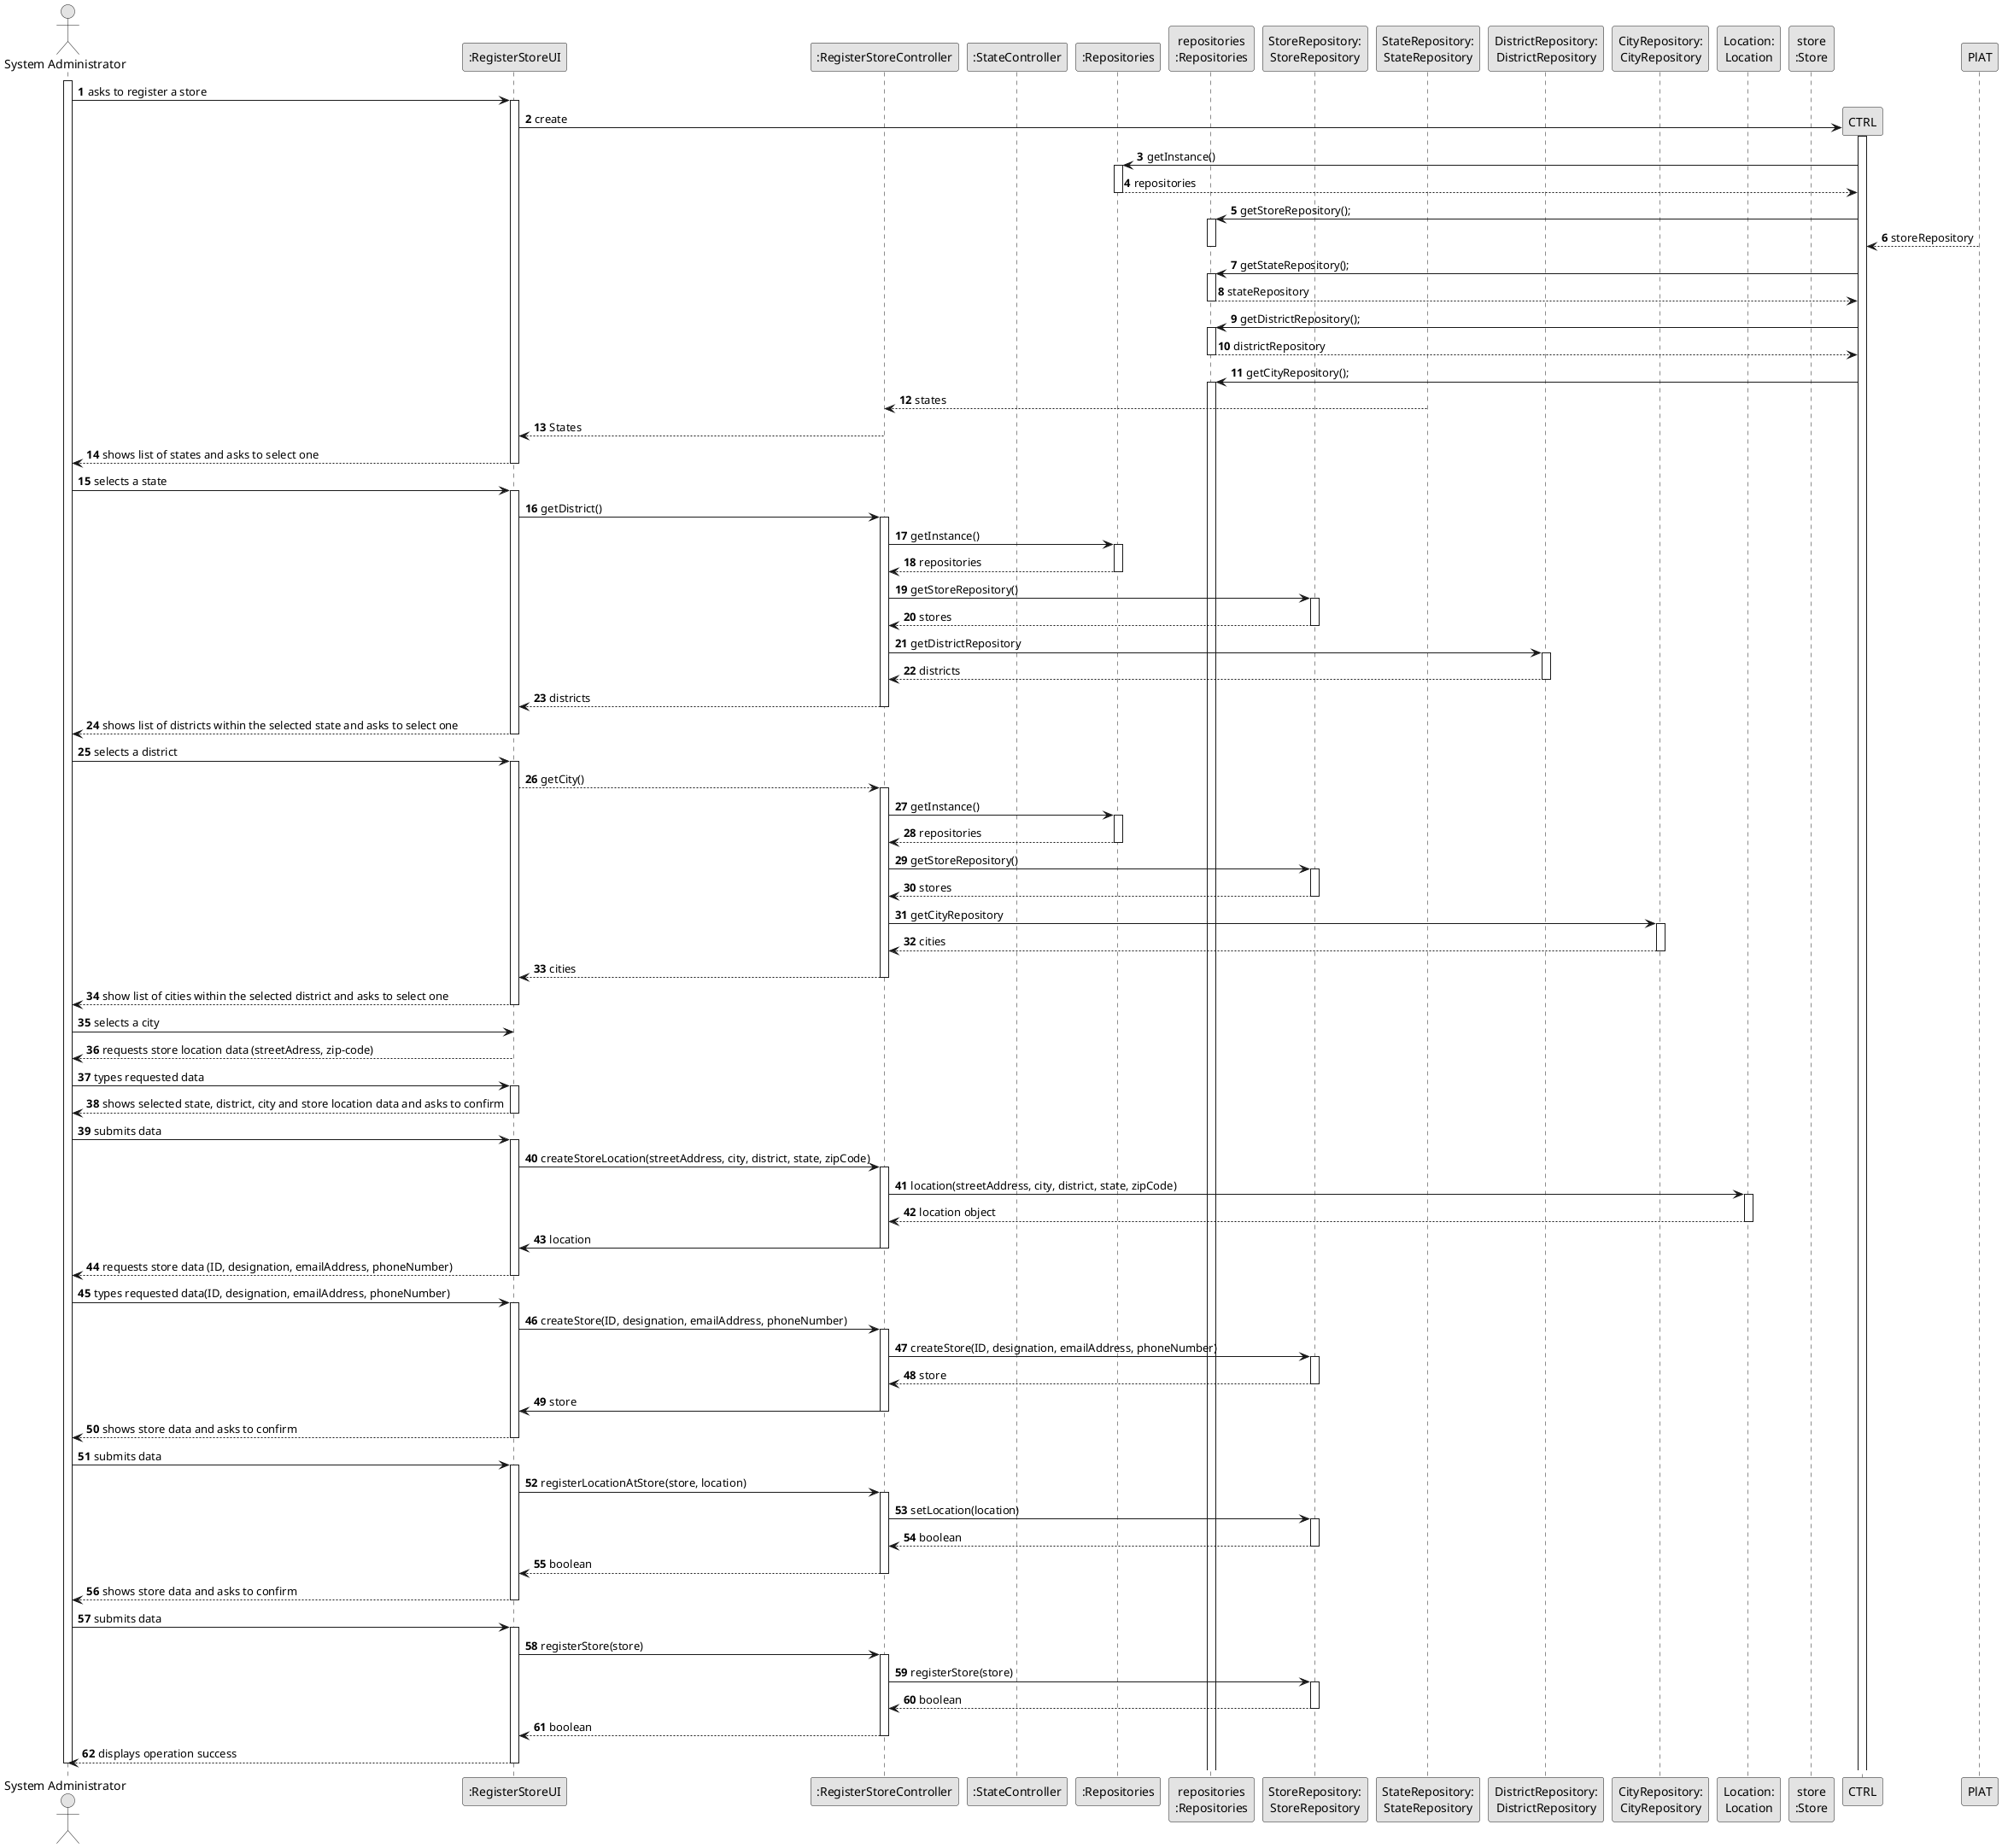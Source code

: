 @startuml
skinparam monochrome true
skinparam packageStyle rectangle
skinparam shadowing false

autonumber

'hide footbox
actor "System Administrator" as ADM
participant ":RegisterStoreUI" as UI
participant ":RegisterStoreController" as STRCTRL
participant ":StateController" as STCTRL
participant ":Repositories" as RepositorySingleton
participant "repositories\n:Repositories" as PLAT
participant "StoreRepository:\nStoreRepository" as StoreRepository
participant "StateRepository:\nStateRepository" as StateRepository
participant "DistrictRepository:\nDistrictRepository" as DistrictRepository
participant "CityRepository:\nCityRepository" as CityRepository
participant "Location:\nLocation" as Location
'participant ":ApplicationSession" as _APP
'participant "appSession\n:ApplicationSession" as APP
'participant "currentSession\n:UserSession" as SESSAO
'participant "organizationRepository:\nOrganizationRepository" as OrganizationRepository
'participant "organization\n:Organization" as ORG
participant "store\n:Store" as Store

activate ADM

        ADM -> UI : asks to register a store

        activate UI

'            UI --> ADM : requests data (reference, description,  informal \n description, technical description, duration, cost)
            'create CTRL
            UI -> CTRL** : create


            activate CTRL

                    CTRL -> RepositorySingleton : getInstance()
                    activate RepositorySingleton

                        RepositorySingleton --> CTRL: repositories

                    deactivate RepositorySingleton
                    CTRL -> PLAT: getStoreRepository();
                    activate PLAT

                        PlAT --> CTRL : storeRepository

                    deactivate PLAT
                    CTRL -> PLAT : getStateRepository();
                    activate PLAT

                        PLAT --> CTRL : stateRepository

                    deactivate PLAT
                    CTRL -> PLAT : getDistrictRepository();
                    activate PLAT

                        PLAT --> CTRL : districtRepository

                    deactivate PLAT
                    CTRL -> PLAT : getCityRepository();
                    activate PLAT





                    StateRepository --> STRCTRL : states
                    deactivate StateRepository

            STRCTRL --> UI : States
            deactivate STRCTRL

            UI --> ADM : shows list of states and asks to select one
            deactivate UI

            ADM -> UI : selects a state
            activate UI

            UI -> STRCTRL : getDistrict()
            activate STRCTRL

                    STRCTRL -> RepositorySingleton : getInstance()
                    activate RepositorySingleton

                    RepositorySingleton --> STRCTRL: repositories
                    deactivate RepositorySingleton

                    STRCTRL -> StoreRepository : getStoreRepository()
                    activate StoreRepository

                    StoreRepository --> STRCTRL : stores
                    deactivate StoreRepository

                    STRCTRL -> DistrictRepository : getDistrictRepository
                    activate DistrictRepository

                    DistrictRepository --> STRCTRL : districts
                    deactivate DistrictRepository


            STRCTRL --> UI : districts
            deactivate STRCTRL

            UI --> ADM : shows list of districts within the selected state and asks to select one
            deactivate UI

            ADM -> UI : selects a district
            activate UI

            UI --> STRCTRL : getCity()
            activate STRCTRL

                STRCTRL -> RepositorySingleton : getInstance()
                activate RepositorySingleton

                RepositorySingleton --> STRCTRL: repositories
                deactivate RepositorySingleton

                STRCTRL -> StoreRepository : getStoreRepository()
                activate StoreRepository

                StoreRepository --> STRCTRL : stores
                deactivate StoreRepository

                STRCTRL -> CityRepository : getCityRepository
                activate CityRepository

                CityRepository --> STRCTRL : cities
                deactivate CityRepository

            STRCTRL --> UI : cities
            deactivate STRCTRL

            UI --> ADM : show list of cities within the selected district and asks to select one
            deactivate UI

            ADM -> UI: selects a city

            UI --> ADM : requests store location data (streetAdress, zip-code)
            deactivate UI

            ADM -> UI : types requested data
            activate UI

            UI --> ADM : shows selected state, district, city and store location data and asks to confirm
            deactivate UI

            ADM -> UI : submits data
            activate UI

                    UI -> STRCTRL :createStoreLocation(streetAddress, city, district, state, zipCode)
                    activate STRCTRL

                    STRCTRL -> Location : location(streetAddress, city, district, state, zipCode)
                    activate Location

                    Location --> STRCTRL : location object
                    deactivate Location

                    STRCTRL -> UI : location
                    deactivate STRCTRL

            UI --> ADM : requests store data (ID, designation, emailAddress, phoneNumber)
            deactivate UI

            ADM -> UI : types requested data(ID, designation, emailAddress, phoneNumber)
            activate UI

                                UI -> STRCTRL :createStore(ID, designation, emailAddress, phoneNumber)
                                activate STRCTRL

                                STRCTRL -> StoreRepository : createStore(ID, designation, emailAddress, phoneNumber)
                                activate StoreRepository

                                StoreRepository --> STRCTRL : store
                                deactivate StoreRepository

                                STRCTRL -> UI : store
                                deactivate STRCTRL


            UI --> ADM : shows store data and asks to confirm
            deactivate UI

            ADM -> UI : submits data
            activate UI

                UI -> STRCTRL : registerLocationAtStore(store, location)
                activate STRCTRL

                STRCTRL -> StoreRepository : setLocation(location)
                activate StoreRepository

                StoreRepository --> STRCTRL : boolean
                deactivate StoreRepository

                STRCTRL --> UI : boolean
                deactivate STRCTRL

                UI --> ADM : shows store data and asks to confirm
                deactivate UI

                ADM -> UI : submits data
                activate UI

                UI -> STRCTRL : registerStore(store)
                activate STRCTRL


                STRCTRL -> StoreRepository : registerStore(store)
                activate StoreRepository

                StoreRepository --> STRCTRL : boolean
                deactivate StoreRepository

                STRCTRL --> UI : boolean
                deactivate STRCTRL

                UI --> ADM : displays operation success
                deactivate UI

           deactivate UI

deactivate ADM

@enduml